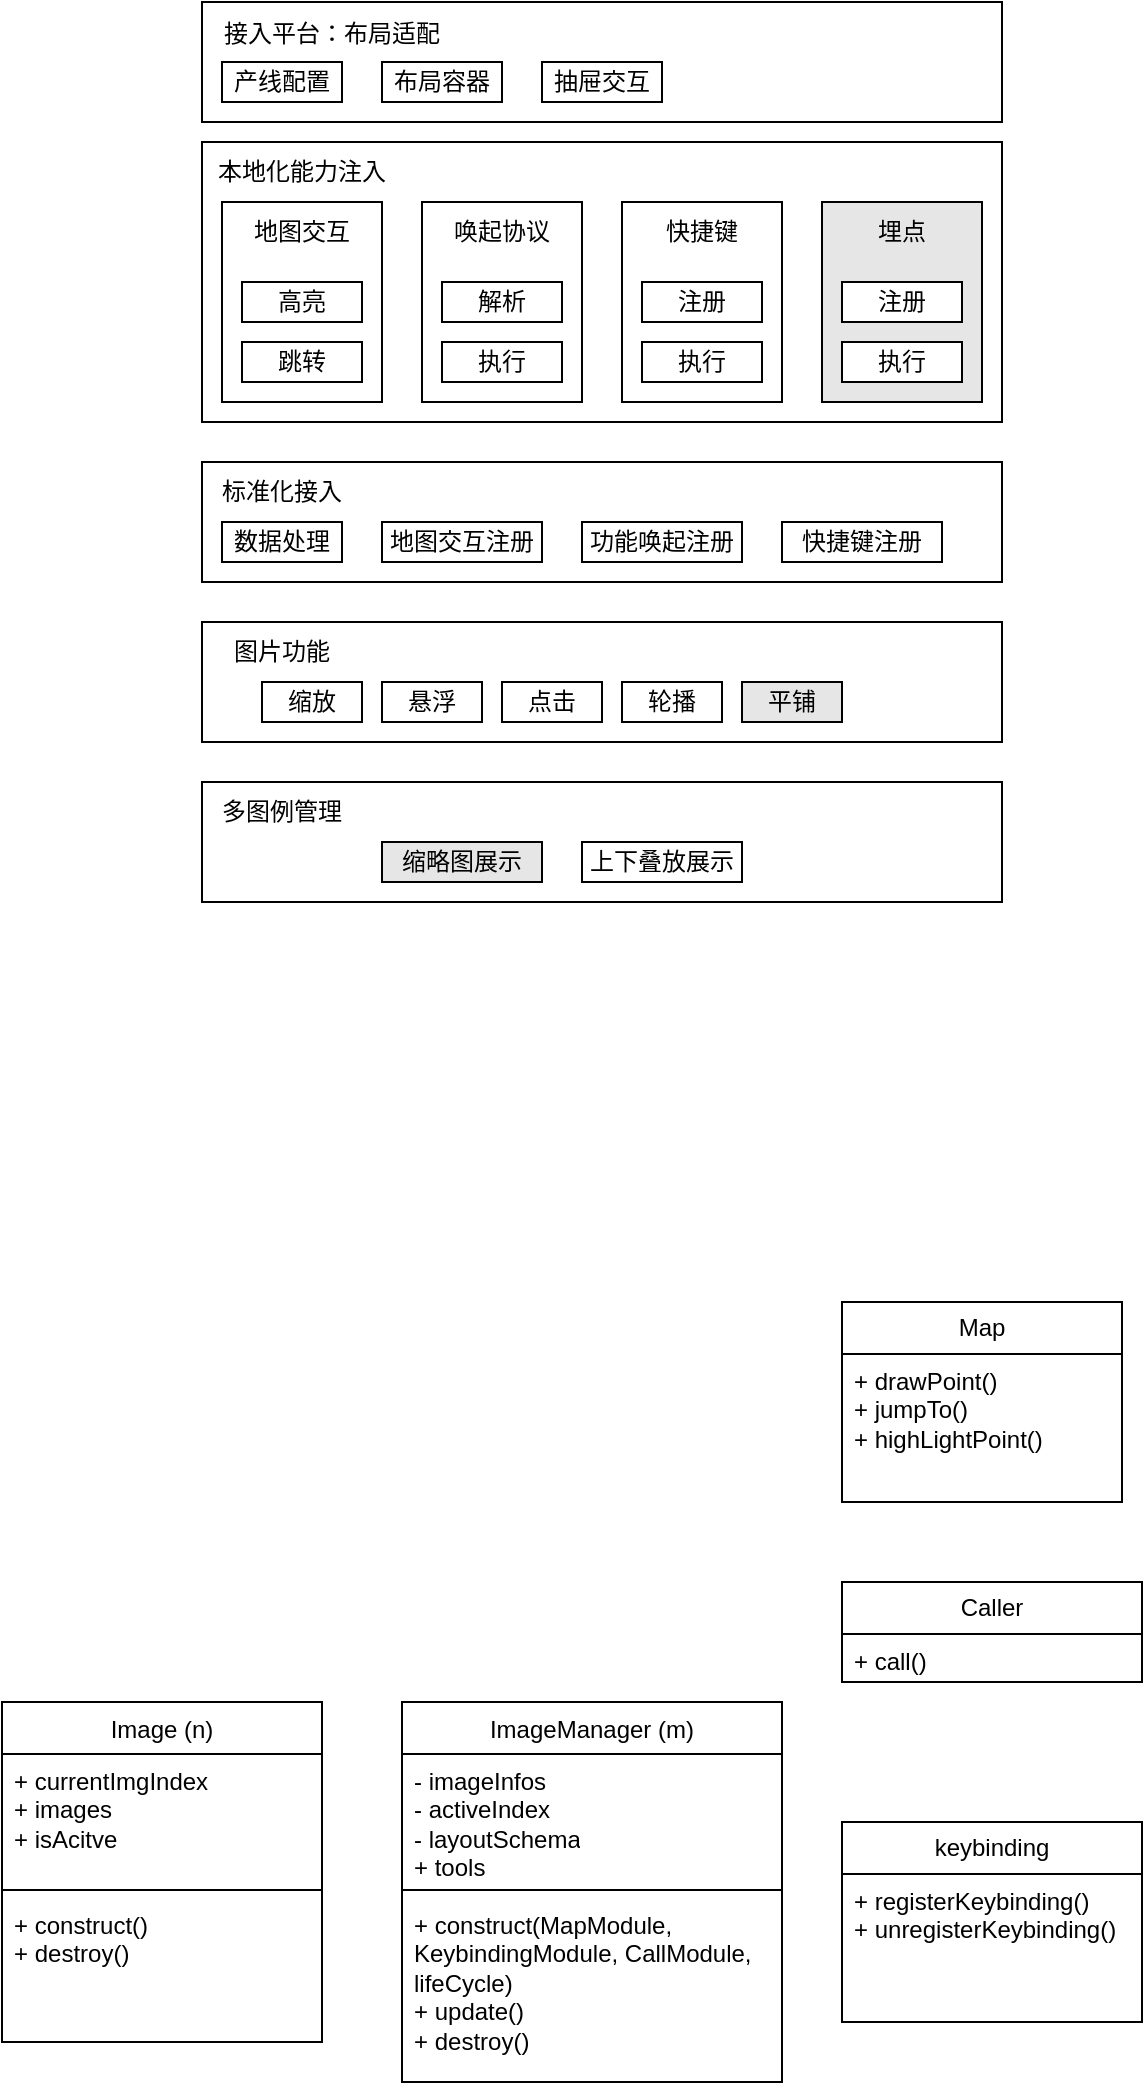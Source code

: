 <mxfile version="24.3.1" type="github">
  <diagram name="第 1 页" id="qbsFgxNV_fi_hqhI19OQ">
    <mxGraphModel dx="1050" dy="594" grid="1" gridSize="10" guides="1" tooltips="1" connect="1" arrows="1" fold="1" page="1" pageScale="1" pageWidth="827" pageHeight="1169" math="0" shadow="0">
      <root>
        <mxCell id="0" />
        <mxCell id="1" parent="0" />
        <mxCell id="h4Yj52QkXkvZOGdM3tUD-1" value="" style="rounded=0;whiteSpace=wrap;html=1;" vertex="1" parent="1">
          <mxGeometry x="160" y="260" width="400" height="60" as="geometry" />
        </mxCell>
        <mxCell id="h4Yj52QkXkvZOGdM3tUD-2" value="标准化接入" style="text;html=1;align=center;verticalAlign=middle;whiteSpace=wrap;rounded=0;" vertex="1" parent="1">
          <mxGeometry x="160" y="260" width="80" height="30" as="geometry" />
        </mxCell>
        <mxCell id="h4Yj52QkXkvZOGdM3tUD-3" value="数据处理" style="rounded=0;whiteSpace=wrap;html=1;" vertex="1" parent="1">
          <mxGeometry x="170" y="290" width="60" height="20" as="geometry" />
        </mxCell>
        <mxCell id="h4Yj52QkXkvZOGdM3tUD-4" value="" style="rounded=0;whiteSpace=wrap;html=1;" vertex="1" parent="1">
          <mxGeometry x="160" y="100" width="400" height="140" as="geometry" />
        </mxCell>
        <mxCell id="h4Yj52QkXkvZOGdM3tUD-5" value="本地化能力注入" style="text;html=1;align=center;verticalAlign=middle;whiteSpace=wrap;rounded=0;" vertex="1" parent="1">
          <mxGeometry x="160" y="100" width="100" height="30" as="geometry" />
        </mxCell>
        <mxCell id="h4Yj52QkXkvZOGdM3tUD-6" value="" style="rounded=0;whiteSpace=wrap;html=1;" vertex="1" parent="1">
          <mxGeometry x="170" y="130" width="80" height="100" as="geometry" />
        </mxCell>
        <mxCell id="h4Yj52QkXkvZOGdM3tUD-7" value="高亮" style="rounded=0;whiteSpace=wrap;html=1;" vertex="1" parent="1">
          <mxGeometry x="180" y="170" width="60" height="20" as="geometry" />
        </mxCell>
        <mxCell id="h4Yj52QkXkvZOGdM3tUD-8" value="跳转" style="rounded=0;whiteSpace=wrap;html=1;" vertex="1" parent="1">
          <mxGeometry x="180" y="200" width="60" height="20" as="geometry" />
        </mxCell>
        <mxCell id="h4Yj52QkXkvZOGdM3tUD-9" value="地图交互" style="text;html=1;align=center;verticalAlign=middle;whiteSpace=wrap;rounded=0;" vertex="1" parent="1">
          <mxGeometry x="170" y="130" width="80" height="30" as="geometry" />
        </mxCell>
        <mxCell id="h4Yj52QkXkvZOGdM3tUD-10" value="" style="rounded=0;whiteSpace=wrap;html=1;" vertex="1" parent="1">
          <mxGeometry x="270" y="130" width="80" height="100" as="geometry" />
        </mxCell>
        <mxCell id="h4Yj52QkXkvZOGdM3tUD-11" value="解析" style="rounded=0;whiteSpace=wrap;html=1;" vertex="1" parent="1">
          <mxGeometry x="280" y="170" width="60" height="20" as="geometry" />
        </mxCell>
        <mxCell id="h4Yj52QkXkvZOGdM3tUD-12" value="执行" style="rounded=0;whiteSpace=wrap;html=1;" vertex="1" parent="1">
          <mxGeometry x="280" y="200" width="60" height="20" as="geometry" />
        </mxCell>
        <mxCell id="h4Yj52QkXkvZOGdM3tUD-13" value="唤起协议" style="text;html=1;align=center;verticalAlign=middle;whiteSpace=wrap;rounded=0;" vertex="1" parent="1">
          <mxGeometry x="270" y="130" width="80" height="30" as="geometry" />
        </mxCell>
        <mxCell id="h4Yj52QkXkvZOGdM3tUD-14" value="" style="rounded=0;whiteSpace=wrap;html=1;" vertex="1" parent="1">
          <mxGeometry x="370" y="130" width="80" height="100" as="geometry" />
        </mxCell>
        <mxCell id="h4Yj52QkXkvZOGdM3tUD-15" value="注册" style="rounded=0;whiteSpace=wrap;html=1;" vertex="1" parent="1">
          <mxGeometry x="380" y="170" width="60" height="20" as="geometry" />
        </mxCell>
        <mxCell id="h4Yj52QkXkvZOGdM3tUD-16" value="执行" style="rounded=0;whiteSpace=wrap;html=1;" vertex="1" parent="1">
          <mxGeometry x="380" y="200" width="60" height="20" as="geometry" />
        </mxCell>
        <mxCell id="h4Yj52QkXkvZOGdM3tUD-17" value="快捷键" style="text;html=1;align=center;verticalAlign=middle;whiteSpace=wrap;rounded=0;" vertex="1" parent="1">
          <mxGeometry x="370" y="130" width="80" height="30" as="geometry" />
        </mxCell>
        <mxCell id="h4Yj52QkXkvZOGdM3tUD-18" value="" style="rounded=0;whiteSpace=wrap;html=1;fillColor=#E6E6E6;" vertex="1" parent="1">
          <mxGeometry x="470" y="130" width="80" height="100" as="geometry" />
        </mxCell>
        <mxCell id="h4Yj52QkXkvZOGdM3tUD-19" value="注册" style="rounded=0;whiteSpace=wrap;html=1;" vertex="1" parent="1">
          <mxGeometry x="480" y="170" width="60" height="20" as="geometry" />
        </mxCell>
        <mxCell id="h4Yj52QkXkvZOGdM3tUD-20" value="执行" style="rounded=0;whiteSpace=wrap;html=1;" vertex="1" parent="1">
          <mxGeometry x="480" y="200" width="60" height="20" as="geometry" />
        </mxCell>
        <mxCell id="h4Yj52QkXkvZOGdM3tUD-21" value="埋点" style="text;html=1;align=center;verticalAlign=middle;whiteSpace=wrap;rounded=0;" vertex="1" parent="1">
          <mxGeometry x="470" y="130" width="80" height="30" as="geometry" />
        </mxCell>
        <mxCell id="h4Yj52QkXkvZOGdM3tUD-22" value="地图交互注册" style="rounded=0;whiteSpace=wrap;html=1;" vertex="1" parent="1">
          <mxGeometry x="250" y="290" width="80" height="20" as="geometry" />
        </mxCell>
        <mxCell id="h4Yj52QkXkvZOGdM3tUD-23" value="功能唤起注册" style="rounded=0;whiteSpace=wrap;html=1;" vertex="1" parent="1">
          <mxGeometry x="350" y="290" width="80" height="20" as="geometry" />
        </mxCell>
        <mxCell id="h4Yj52QkXkvZOGdM3tUD-24" value="快捷键注册" style="rounded=0;whiteSpace=wrap;html=1;" vertex="1" parent="1">
          <mxGeometry x="450" y="290" width="80" height="20" as="geometry" />
        </mxCell>
        <mxCell id="h4Yj52QkXkvZOGdM3tUD-26" value="" style="rounded=0;whiteSpace=wrap;html=1;" vertex="1" parent="1">
          <mxGeometry x="160" y="340" width="400" height="60" as="geometry" />
        </mxCell>
        <mxCell id="h4Yj52QkXkvZOGdM3tUD-27" value="图片功能" style="text;html=1;align=center;verticalAlign=middle;whiteSpace=wrap;rounded=0;" vertex="1" parent="1">
          <mxGeometry x="160" y="340" width="80" height="30" as="geometry" />
        </mxCell>
        <mxCell id="h4Yj52QkXkvZOGdM3tUD-28" value="缩放" style="rounded=0;whiteSpace=wrap;html=1;" vertex="1" parent="1">
          <mxGeometry x="190" y="370" width="50" height="20" as="geometry" />
        </mxCell>
        <mxCell id="h4Yj52QkXkvZOGdM3tUD-29" value="悬浮" style="rounded=0;whiteSpace=wrap;html=1;" vertex="1" parent="1">
          <mxGeometry x="250" y="370" width="50" height="20" as="geometry" />
        </mxCell>
        <mxCell id="h4Yj52QkXkvZOGdM3tUD-30" value="点击" style="rounded=0;whiteSpace=wrap;html=1;" vertex="1" parent="1">
          <mxGeometry x="310" y="370" width="50" height="20" as="geometry" />
        </mxCell>
        <mxCell id="h4Yj52QkXkvZOGdM3tUD-31" value="轮播" style="rounded=0;whiteSpace=wrap;html=1;" vertex="1" parent="1">
          <mxGeometry x="370" y="370" width="50" height="20" as="geometry" />
        </mxCell>
        <mxCell id="h4Yj52QkXkvZOGdM3tUD-32" value="平铺" style="rounded=0;whiteSpace=wrap;html=1;fillColor=#E6E6E6;" vertex="1" parent="1">
          <mxGeometry x="430" y="370" width="50" height="20" as="geometry" />
        </mxCell>
        <mxCell id="h4Yj52QkXkvZOGdM3tUD-33" value="" style="rounded=0;whiteSpace=wrap;html=1;" vertex="1" parent="1">
          <mxGeometry x="160" y="420" width="400" height="60" as="geometry" />
        </mxCell>
        <mxCell id="h4Yj52QkXkvZOGdM3tUD-34" value="多图例管理" style="text;html=1;align=center;verticalAlign=middle;whiteSpace=wrap;rounded=0;" vertex="1" parent="1">
          <mxGeometry x="160" y="420" width="80" height="30" as="geometry" />
        </mxCell>
        <mxCell id="h4Yj52QkXkvZOGdM3tUD-36" value="缩略图展示" style="rounded=0;whiteSpace=wrap;html=1;fillColor=#E6E6E6;" vertex="1" parent="1">
          <mxGeometry x="250" y="450" width="80" height="20" as="geometry" />
        </mxCell>
        <mxCell id="h4Yj52QkXkvZOGdM3tUD-37" value="上下叠放展示" style="rounded=0;whiteSpace=wrap;html=1;" vertex="1" parent="1">
          <mxGeometry x="350" y="450" width="80" height="20" as="geometry" />
        </mxCell>
        <mxCell id="h4Yj52QkXkvZOGdM3tUD-39" value="" style="rounded=0;whiteSpace=wrap;html=1;" vertex="1" parent="1">
          <mxGeometry x="160" y="30" width="400" height="60" as="geometry" />
        </mxCell>
        <mxCell id="h4Yj52QkXkvZOGdM3tUD-40" value="&lt;span data-copy-origin=&quot;https://cooper.didichuxing.com&quot; data-docs-delta=&quot;[[20,&amp;quot;接入平台：布局适配&amp;quot;],[20,&amp;quot;\n&amp;quot;,&amp;quot;24:\&amp;quot;jQ6I\&amp;quot;|32:4|direction:\&amp;quot;ltr\&amp;quot;|linespacing:\&amp;quot;150\&amp;quot;&amp;quot;]]&quot;&gt;&lt;div style=&quot;line-height: 150%;&quot; data-default-linespacing=&quot;100&quot; data-foldable=&quot;true&quot; class=&quot;ql-direction-ltr ql-long-10000050646&quot; data-header=&quot;4&quot;&gt;&lt;span style=&quot;&quot; class=&quot;ql-author-10000050646&quot;&gt;&lt;font style=&quot;font-size: 12px;&quot;&gt;接入平台：布局适配&lt;/font&gt;&lt;/span&gt;&lt;/div&gt;&lt;/span&gt;" style="text;html=1;align=center;verticalAlign=middle;whiteSpace=wrap;rounded=0;" vertex="1" parent="1">
          <mxGeometry x="160" y="30" width="130" height="30" as="geometry" />
        </mxCell>
        <mxCell id="h4Yj52QkXkvZOGdM3tUD-41" value="产线配置" style="rounded=0;whiteSpace=wrap;html=1;" vertex="1" parent="1">
          <mxGeometry x="170" y="60" width="60" height="20" as="geometry" />
        </mxCell>
        <mxCell id="h4Yj52QkXkvZOGdM3tUD-42" value="布局容器" style="rounded=0;whiteSpace=wrap;html=1;" vertex="1" parent="1">
          <mxGeometry x="250" y="60" width="60" height="20" as="geometry" />
        </mxCell>
        <mxCell id="h4Yj52QkXkvZOGdM3tUD-43" value="抽屉交互" style="rounded=0;whiteSpace=wrap;html=1;" vertex="1" parent="1">
          <mxGeometry x="330" y="60" width="60" height="20" as="geometry" />
        </mxCell>
        <mxCell id="h4Yj52QkXkvZOGdM3tUD-44" value="Map" style="swimlane;fontStyle=0;childLayout=stackLayout;horizontal=1;startSize=26;fillColor=none;horizontalStack=0;resizeParent=1;resizeParentMax=0;resizeLast=0;collapsible=1;marginBottom=0;whiteSpace=wrap;html=1;" vertex="1" parent="1">
          <mxGeometry x="480" y="680" width="140" height="100" as="geometry">
            <mxRectangle x="210" y="650" width="110" height="30" as="alternateBounds" />
          </mxGeometry>
        </mxCell>
        <mxCell id="h4Yj52QkXkvZOGdM3tUD-45" value="&lt;div&gt;+ drawPoint()&lt;br&gt;&lt;/div&gt;&lt;div&gt;+ jumpTo()&lt;/div&gt;&lt;div&gt;+ highLightPoint()&lt;/div&gt;" style="text;strokeColor=none;fillColor=none;align=left;verticalAlign=top;spacingLeft=4;spacingRight=4;overflow=hidden;rotatable=0;points=[[0,0.5],[1,0.5]];portConstraint=eastwest;whiteSpace=wrap;html=1;" vertex="1" parent="h4Yj52QkXkvZOGdM3tUD-44">
          <mxGeometry y="26" width="140" height="74" as="geometry" />
        </mxCell>
        <mxCell id="h4Yj52QkXkvZOGdM3tUD-48" value="&lt;span style=&quot;font-weight: 400;&quot;&gt;ImageManager (m)&lt;/span&gt;" style="swimlane;fontStyle=1;align=center;verticalAlign=top;childLayout=stackLayout;horizontal=1;startSize=26;horizontalStack=0;resizeParent=1;resizeParentMax=0;resizeLast=0;collapsible=1;marginBottom=0;whiteSpace=wrap;html=1;" vertex="1" parent="1">
          <mxGeometry x="260" y="880" width="190" height="190" as="geometry" />
        </mxCell>
        <mxCell id="h4Yj52QkXkvZOGdM3tUD-49" value="&lt;div&gt;- imageInfos&lt;div&gt;- activeIndex&lt;/div&gt;&lt;div&gt;- layoutSchema&lt;/div&gt;&lt;/div&gt;&lt;div&gt;+ tools&lt;/div&gt;" style="text;strokeColor=none;fillColor=none;align=left;verticalAlign=top;spacingLeft=4;spacingRight=4;overflow=hidden;rotatable=0;points=[[0,0.5],[1,0.5]];portConstraint=eastwest;whiteSpace=wrap;html=1;" vertex="1" parent="h4Yj52QkXkvZOGdM3tUD-48">
          <mxGeometry y="26" width="190" height="64" as="geometry" />
        </mxCell>
        <mxCell id="h4Yj52QkXkvZOGdM3tUD-50" value="" style="line;strokeWidth=1;fillColor=none;align=left;verticalAlign=middle;spacingTop=-1;spacingLeft=3;spacingRight=3;rotatable=0;labelPosition=right;points=[];portConstraint=eastwest;strokeColor=inherit;" vertex="1" parent="h4Yj52QkXkvZOGdM3tUD-48">
          <mxGeometry y="90" width="190" height="8" as="geometry" />
        </mxCell>
        <mxCell id="h4Yj52QkXkvZOGdM3tUD-51" value="+ construct(MapModule, KeybindingModule, CallModule, lifeCycle)&lt;div&gt;&lt;div&gt;+ update()&lt;/div&gt;&lt;div&gt;&lt;span style=&quot;background-color: initial;&quot;&gt;+ destroy()&amp;nbsp;&lt;/span&gt;&amp;nbsp;&lt;/div&gt;&lt;/div&gt;" style="text;strokeColor=none;fillColor=none;align=left;verticalAlign=top;spacingLeft=4;spacingRight=4;overflow=hidden;rotatable=0;points=[[0,0.5],[1,0.5]];portConstraint=eastwest;whiteSpace=wrap;html=1;" vertex="1" parent="h4Yj52QkXkvZOGdM3tUD-48">
          <mxGeometry y="98" width="190" height="92" as="geometry" />
        </mxCell>
        <mxCell id="h4Yj52QkXkvZOGdM3tUD-53" value="Caller" style="swimlane;fontStyle=0;childLayout=stackLayout;horizontal=1;startSize=26;fillColor=none;horizontalStack=0;resizeParent=1;resizeParentMax=0;resizeLast=0;collapsible=1;marginBottom=0;whiteSpace=wrap;html=1;" vertex="1" parent="1">
          <mxGeometry x="480" y="820" width="150" height="50" as="geometry">
            <mxRectangle x="210" y="650" width="110" height="30" as="alternateBounds" />
          </mxGeometry>
        </mxCell>
        <mxCell id="h4Yj52QkXkvZOGdM3tUD-54" value="&lt;div&gt;+ call()&lt;/div&gt;" style="text;strokeColor=none;fillColor=none;align=left;verticalAlign=top;spacingLeft=4;spacingRight=4;overflow=hidden;rotatable=0;points=[[0,0.5],[1,0.5]];portConstraint=eastwest;whiteSpace=wrap;html=1;" vertex="1" parent="h4Yj52QkXkvZOGdM3tUD-53">
          <mxGeometry y="26" width="150" height="24" as="geometry" />
        </mxCell>
        <mxCell id="h4Yj52QkXkvZOGdM3tUD-55" value="keybinding" style="swimlane;fontStyle=0;childLayout=stackLayout;horizontal=1;startSize=26;fillColor=none;horizontalStack=0;resizeParent=1;resizeParentMax=0;resizeLast=0;collapsible=1;marginBottom=0;whiteSpace=wrap;html=1;" vertex="1" parent="1">
          <mxGeometry x="480" y="940" width="150" height="100" as="geometry">
            <mxRectangle x="210" y="650" width="110" height="30" as="alternateBounds" />
          </mxGeometry>
        </mxCell>
        <mxCell id="h4Yj52QkXkvZOGdM3tUD-56" value="&lt;div&gt;&lt;span style=&quot;background-color: initial;&quot;&gt;+ registerKeybinding()&amp;nbsp;&lt;/span&gt;&lt;br&gt;&lt;/div&gt;&lt;div&gt;+ unregisterKeybinding()&lt;/div&gt;" style="text;strokeColor=none;fillColor=none;align=left;verticalAlign=top;spacingLeft=4;spacingRight=4;overflow=hidden;rotatable=0;points=[[0,0.5],[1,0.5]];portConstraint=eastwest;whiteSpace=wrap;html=1;" vertex="1" parent="h4Yj52QkXkvZOGdM3tUD-55">
          <mxGeometry y="26" width="150" height="74" as="geometry" />
        </mxCell>
        <mxCell id="h4Yj52QkXkvZOGdM3tUD-57" value="&lt;span style=&quot;font-weight: 400;&quot;&gt;Image (n)&lt;/span&gt;" style="swimlane;fontStyle=1;align=center;verticalAlign=top;childLayout=stackLayout;horizontal=1;startSize=26;horizontalStack=0;resizeParent=1;resizeParentMax=0;resizeLast=0;collapsible=1;marginBottom=0;whiteSpace=wrap;html=1;" vertex="1" parent="1">
          <mxGeometry x="60" y="880" width="160" height="170" as="geometry" />
        </mxCell>
        <mxCell id="h4Yj52QkXkvZOGdM3tUD-58" value="&lt;div&gt;+ currentImgIndex&lt;/div&gt;&lt;div&gt;+ images&lt;/div&gt;&lt;div&gt;+ isAcitve&lt;/div&gt;" style="text;strokeColor=none;fillColor=none;align=left;verticalAlign=top;spacingLeft=4;spacingRight=4;overflow=hidden;rotatable=0;points=[[0,0.5],[1,0.5]];portConstraint=eastwest;whiteSpace=wrap;html=1;" vertex="1" parent="h4Yj52QkXkvZOGdM3tUD-57">
          <mxGeometry y="26" width="160" height="64" as="geometry" />
        </mxCell>
        <mxCell id="h4Yj52QkXkvZOGdM3tUD-59" value="" style="line;strokeWidth=1;fillColor=none;align=left;verticalAlign=middle;spacingTop=-1;spacingLeft=3;spacingRight=3;rotatable=0;labelPosition=right;points=[];portConstraint=eastwest;strokeColor=inherit;" vertex="1" parent="h4Yj52QkXkvZOGdM3tUD-57">
          <mxGeometry y="90" width="160" height="8" as="geometry" />
        </mxCell>
        <mxCell id="h4Yj52QkXkvZOGdM3tUD-60" value="+ construct()&lt;div&gt;+ destroy()&amp;nbsp;&lt;/div&gt;" style="text;strokeColor=none;fillColor=none;align=left;verticalAlign=top;spacingLeft=4;spacingRight=4;overflow=hidden;rotatable=0;points=[[0,0.5],[1,0.5]];portConstraint=eastwest;whiteSpace=wrap;html=1;" vertex="1" parent="h4Yj52QkXkvZOGdM3tUD-57">
          <mxGeometry y="98" width="160" height="72" as="geometry" />
        </mxCell>
      </root>
    </mxGraphModel>
  </diagram>
</mxfile>
